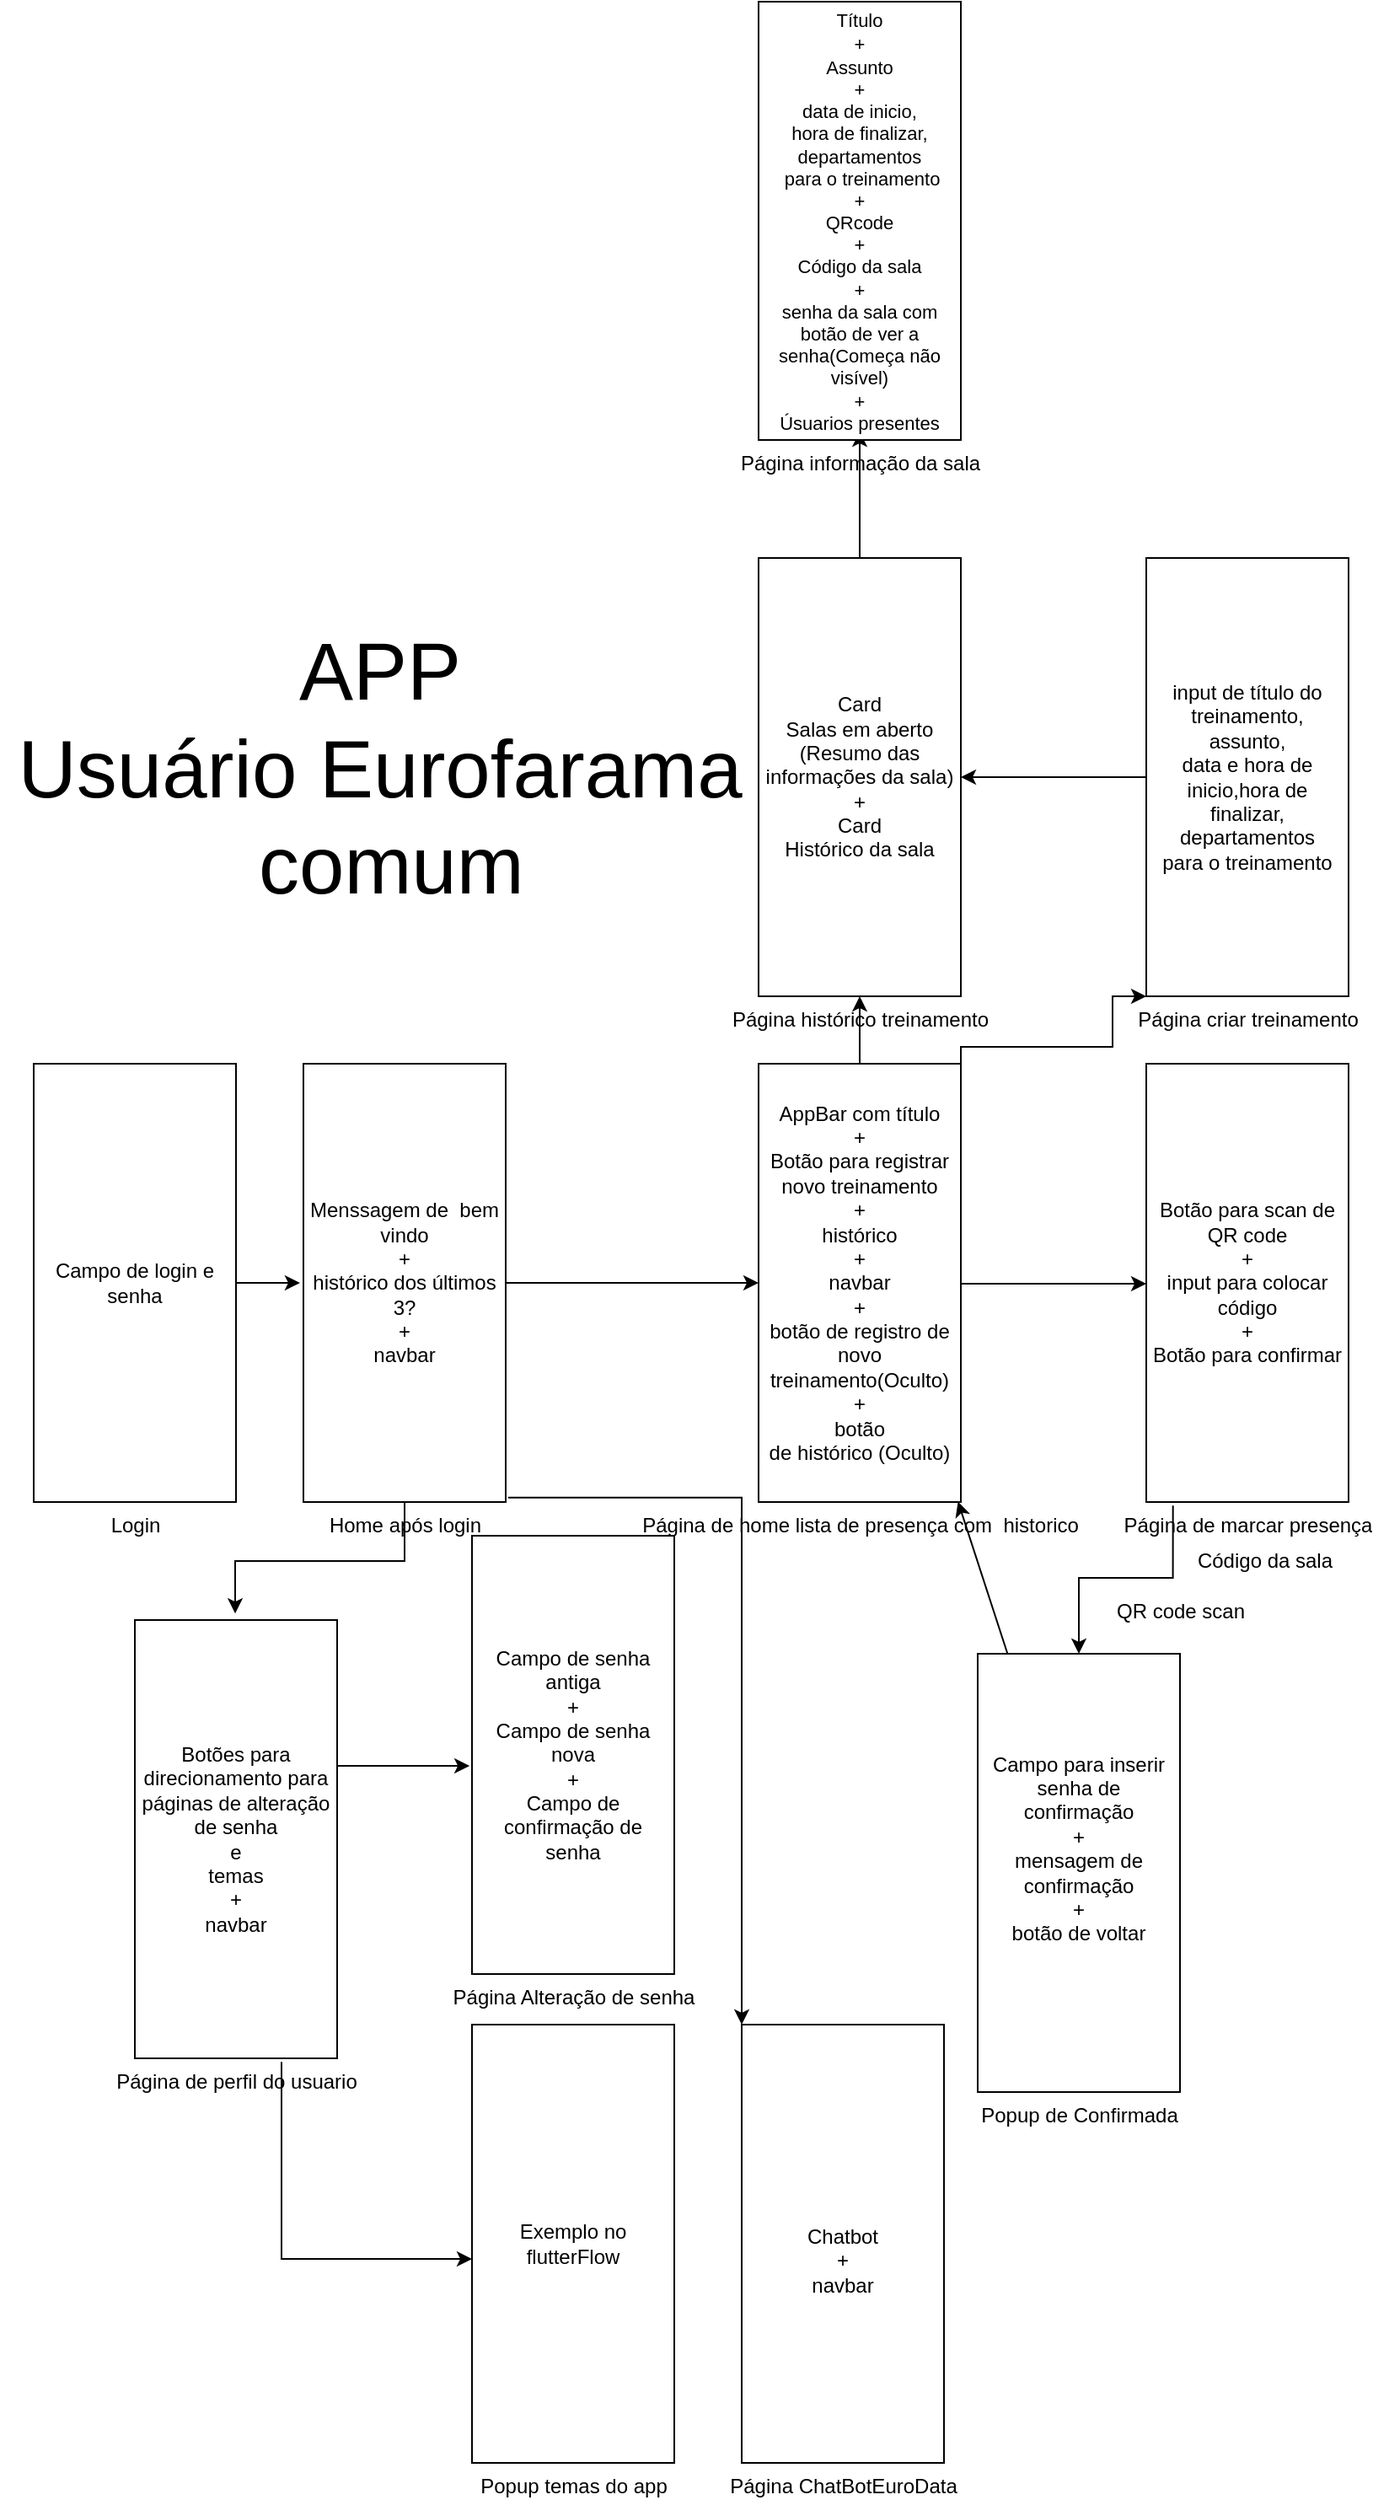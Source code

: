 <mxfile version="24.0.4" type="device">
  <diagram name="Página-1" id="r4GVxxchFWbB2l8E2sAq">
    <mxGraphModel dx="1687" dy="2153" grid="1" gridSize="10" guides="1" tooltips="1" connect="1" arrows="1" fold="1" page="1" pageScale="1" pageWidth="827" pageHeight="1169" math="0" shadow="0">
      <root>
        <mxCell id="0" />
        <mxCell id="1" parent="0" />
        <mxCell id="hL7pSaCEQYWKdNEANjCm-2" value="Login" style="verticalLabelPosition=bottom;verticalAlign=top;html=1;shape=mxgraph.basic.rect;fillColor2=none;strokeWidth=1;size=20;indent=5;" parent="1" vertex="1">
          <mxGeometry x="20" y="310" width="120" height="260" as="geometry" />
        </mxCell>
        <mxCell id="hL7pSaCEQYWKdNEANjCm-9" style="edgeStyle=orthogonalEdgeStyle;rounded=0;orthogonalLoop=1;jettySize=auto;html=1;" parent="1" source="hL7pSaCEQYWKdNEANjCm-3" target="hL7pSaCEQYWKdNEANjCm-4" edge="1">
          <mxGeometry relative="1" as="geometry" />
        </mxCell>
        <mxCell id="hL7pSaCEQYWKdNEANjCm-3" value="Home após login" style="verticalLabelPosition=bottom;verticalAlign=top;html=1;shape=mxgraph.basic.rect;fillColor2=none;strokeWidth=1;size=20;indent=5;" parent="1" vertex="1">
          <mxGeometry x="180" y="310" width="120" height="260" as="geometry" />
        </mxCell>
        <mxCell id="hL7pSaCEQYWKdNEANjCm-4" value="Página de home lista de presença com&amp;nbsp; historico" style="verticalLabelPosition=bottom;verticalAlign=top;html=1;shape=mxgraph.basic.rect;fillColor2=none;strokeWidth=1;size=20;indent=5;" parent="1" vertex="1">
          <mxGeometry x="450" y="310" width="120" height="260" as="geometry" />
        </mxCell>
        <mxCell id="hL7pSaCEQYWKdNEANjCm-5" style="edgeStyle=orthogonalEdgeStyle;rounded=0;orthogonalLoop=1;jettySize=auto;html=1;entryX=-0.017;entryY=0.5;entryDx=0;entryDy=0;entryPerimeter=0;" parent="1" source="hL7pSaCEQYWKdNEANjCm-2" target="hL7pSaCEQYWKdNEANjCm-3" edge="1">
          <mxGeometry relative="1" as="geometry" />
        </mxCell>
        <mxCell id="hL7pSaCEQYWKdNEANjCm-6" value="Página ChatBotEuroData" style="verticalLabelPosition=bottom;verticalAlign=top;html=1;shape=mxgraph.basic.rect;fillColor2=none;strokeWidth=1;size=20;indent=5;" parent="1" vertex="1">
          <mxGeometry x="440" y="880" width="120" height="260" as="geometry" />
        </mxCell>
        <mxCell id="hL7pSaCEQYWKdNEANjCm-13" value="Página de marcar presença" style="verticalLabelPosition=bottom;verticalAlign=top;html=1;shape=mxgraph.basic.rect;fillColor2=none;strokeWidth=1;size=20;indent=5;" parent="1" vertex="1">
          <mxGeometry x="680" y="310" width="120" height="260" as="geometry" />
        </mxCell>
        <mxCell id="hL7pSaCEQYWKdNEANjCm-15" style="edgeStyle=orthogonalEdgeStyle;rounded=0;orthogonalLoop=1;jettySize=auto;html=1;entryX=0;entryY=0.502;entryDx=0;entryDy=0;entryPerimeter=0;" parent="1" source="hL7pSaCEQYWKdNEANjCm-4" edge="1">
          <mxGeometry relative="1" as="geometry">
            <mxPoint x="680" y="440.52" as="targetPoint" />
            <Array as="points">
              <mxPoint x="625" y="440" />
            </Array>
          </mxGeometry>
        </mxCell>
        <mxCell id="hL7pSaCEQYWKdNEANjCm-16" value="QR code scan" style="text;html=1;align=center;verticalAlign=middle;resizable=0;points=[];autosize=1;strokeColor=none;fillColor=none;" parent="1" vertex="1">
          <mxGeometry x="650" y="620" width="100" height="30" as="geometry" />
        </mxCell>
        <mxCell id="hL7pSaCEQYWKdNEANjCm-17" value="Código da sala" style="text;html=1;align=center;verticalAlign=middle;resizable=0;points=[];autosize=1;strokeColor=none;fillColor=none;" parent="1" vertex="1">
          <mxGeometry x="700" y="590" width="100" height="30" as="geometry" />
        </mxCell>
        <mxCell id="hL7pSaCEQYWKdNEANjCm-19" style="edgeStyle=orthogonalEdgeStyle;rounded=0;orthogonalLoop=1;jettySize=auto;html=1;exitX=1.012;exitY=0.99;exitDx=0;exitDy=0;exitPerimeter=0;" parent="1" source="iUGA-aDXRRFHm9nJGN5V-4" edge="1">
          <mxGeometry relative="1" as="geometry">
            <mxPoint x="346.04" y="510" as="sourcePoint" />
            <mxPoint x="440" y="880" as="targetPoint" />
            <Array as="points">
              <mxPoint x="440" y="567" />
            </Array>
          </mxGeometry>
        </mxCell>
        <mxCell id="hL7pSaCEQYWKdNEANjCm-21" value="Página de perfil do usuario" style="verticalLabelPosition=bottom;verticalAlign=top;html=1;shape=mxgraph.basic.rect;fillColor2=none;strokeWidth=1;size=20;indent=5;" parent="1" vertex="1">
          <mxGeometry x="80" y="640" width="120" height="260" as="geometry" />
        </mxCell>
        <mxCell id="hL7pSaCEQYWKdNEANjCm-22" style="edgeStyle=orthogonalEdgeStyle;rounded=0;orthogonalLoop=1;jettySize=auto;html=1;entryX=0.496;entryY=-0.015;entryDx=0;entryDy=0;entryPerimeter=0;" parent="1" source="hL7pSaCEQYWKdNEANjCm-3" target="hL7pSaCEQYWKdNEANjCm-21" edge="1">
          <mxGeometry relative="1" as="geometry" />
        </mxCell>
        <mxCell id="hL7pSaCEQYWKdNEANjCm-24" style="edgeStyle=orthogonalEdgeStyle;rounded=0;orthogonalLoop=1;jettySize=auto;html=1;exitX=0.132;exitY=1.008;exitDx=0;exitDy=0;exitPerimeter=0;" parent="1" source="hL7pSaCEQYWKdNEANjCm-13" target="iUGA-aDXRRFHm9nJGN5V-12" edge="1">
          <mxGeometry relative="1" as="geometry">
            <mxPoint x="998.92" y="220.64" as="targetPoint" />
          </mxGeometry>
        </mxCell>
        <mxCell id="hL7pSaCEQYWKdNEANjCm-25" value="Popup de Confirmada" style="verticalLabelPosition=bottom;verticalAlign=top;html=1;shape=mxgraph.basic.rect;fillColor2=none;strokeWidth=1;size=20;indent=5;" parent="1" vertex="1">
          <mxGeometry x="580" y="660" width="120" height="260" as="geometry" />
        </mxCell>
        <mxCell id="hL7pSaCEQYWKdNEANjCm-29" value="Página Alteração de senha" style="verticalLabelPosition=bottom;verticalAlign=top;html=1;shape=mxgraph.basic.rect;fillColor2=none;strokeWidth=1;size=20;indent=5;" parent="1" vertex="1">
          <mxGeometry x="280" y="590" width="120" height="260" as="geometry" />
        </mxCell>
        <mxCell id="hL7pSaCEQYWKdNEANjCm-30" style="edgeStyle=orthogonalEdgeStyle;rounded=0;orthogonalLoop=1;jettySize=auto;html=1;entryX=-0.012;entryY=0.525;entryDx=0;entryDy=0;entryPerimeter=0;" parent="1" source="hL7pSaCEQYWKdNEANjCm-21" target="hL7pSaCEQYWKdNEANjCm-29" edge="1">
          <mxGeometry relative="1" as="geometry">
            <Array as="points">
              <mxPoint x="240" y="727" />
            </Array>
          </mxGeometry>
        </mxCell>
        <mxCell id="hL7pSaCEQYWKdNEANjCm-31" value="Popup temas do app" style="verticalLabelPosition=bottom;verticalAlign=top;html=1;shape=mxgraph.basic.rect;fillColor2=none;strokeWidth=1;size=20;indent=5;" parent="1" vertex="1">
          <mxGeometry x="280" y="880" width="120" height="260" as="geometry" />
        </mxCell>
        <mxCell id="hL7pSaCEQYWKdNEANjCm-32" style="edgeStyle=orthogonalEdgeStyle;rounded=0;orthogonalLoop=1;jettySize=auto;html=1;exitX=0.725;exitY=1.008;exitDx=0;exitDy=0;exitPerimeter=0;" parent="1" source="hL7pSaCEQYWKdNEANjCm-21" target="hL7pSaCEQYWKdNEANjCm-31" edge="1">
          <mxGeometry relative="1" as="geometry">
            <Array as="points">
              <mxPoint x="167" y="1019" />
            </Array>
          </mxGeometry>
        </mxCell>
        <mxCell id="hL7pSaCEQYWKdNEANjCm-33" value="&lt;font style=&quot;font-size: 48px;&quot;&gt;APP&lt;br&gt;Usuário Eurofarama&lt;/font&gt;&lt;div&gt;&lt;font style=&quot;font-size: 48px;&quot;&gt;&amp;nbsp;comum&lt;/font&gt;&lt;/div&gt;" style="text;html=1;align=center;verticalAlign=middle;resizable=0;points=[];autosize=1;strokeColor=none;fillColor=none;" parent="1" vertex="1">
          <mxGeometry y="40" width="450" height="190" as="geometry" />
        </mxCell>
        <mxCell id="iUGA-aDXRRFHm9nJGN5V-2" value="Campo de login e senha" style="text;html=1;align=center;verticalAlign=middle;whiteSpace=wrap;rounded=0;" vertex="1" parent="1">
          <mxGeometry x="20" y="310" width="120" height="260" as="geometry" />
        </mxCell>
        <mxCell id="iUGA-aDXRRFHm9nJGN5V-4" value="Menssagem de&amp;nbsp; bem vindo&lt;br&gt;+&lt;br&gt;histórico dos últimos 3?&lt;br&gt;+&lt;br&gt;navbar" style="text;html=1;align=center;verticalAlign=middle;whiteSpace=wrap;rounded=0;" vertex="1" parent="1">
          <mxGeometry x="180" y="310" width="120" height="260" as="geometry" />
        </mxCell>
        <mxCell id="iUGA-aDXRRFHm9nJGN5V-5" value="Botões para direcionamento para páginas de alteração de senha&lt;div&gt;e&lt;/div&gt;&lt;div&gt;temas&lt;br&gt;+&lt;div&gt;navbar&lt;/div&gt;&lt;/div&gt;" style="text;html=1;align=center;verticalAlign=middle;whiteSpace=wrap;rounded=0;" vertex="1" parent="1">
          <mxGeometry x="80" y="640" width="120" height="260" as="geometry" />
        </mxCell>
        <mxCell id="iUGA-aDXRRFHm9nJGN5V-6" value="Campo de senha antiga&lt;br&gt;+&lt;br&gt;Campo de senha nova&lt;br&gt;+&lt;br&gt;Campo de confirmação de senha" style="text;html=1;align=center;verticalAlign=middle;whiteSpace=wrap;rounded=0;" vertex="1" parent="1">
          <mxGeometry x="280" y="590" width="120" height="260" as="geometry" />
        </mxCell>
        <mxCell id="iUGA-aDXRRFHm9nJGN5V-7" value="Exemplo no flutterFlow" style="text;html=1;align=center;verticalAlign=middle;whiteSpace=wrap;rounded=0;" vertex="1" parent="1">
          <mxGeometry x="280" y="880" width="120" height="260" as="geometry" />
        </mxCell>
        <mxCell id="iUGA-aDXRRFHm9nJGN5V-8" value="Chatbot&lt;br&gt;+&lt;div&gt;navbar&lt;/div&gt;" style="text;html=1;align=center;verticalAlign=middle;whiteSpace=wrap;rounded=0;" vertex="1" parent="1">
          <mxGeometry x="440" y="890" width="120" height="260" as="geometry" />
        </mxCell>
        <mxCell id="iUGA-aDXRRFHm9nJGN5V-23" style="edgeStyle=orthogonalEdgeStyle;rounded=0;orthogonalLoop=1;jettySize=auto;html=1;entryX=0;entryY=1;entryDx=0;entryDy=0;exitX=1;exitY=0;exitDx=0;exitDy=0;entryPerimeter=0;" edge="1" parent="1" source="iUGA-aDXRRFHm9nJGN5V-9" target="iUGA-aDXRRFHm9nJGN5V-16">
          <mxGeometry relative="1" as="geometry">
            <mxPoint x="560" y="300" as="sourcePoint" />
            <Array as="points">
              <mxPoint x="570" y="300" />
              <mxPoint x="660" y="300" />
              <mxPoint x="660" y="270" />
            </Array>
          </mxGeometry>
        </mxCell>
        <mxCell id="iUGA-aDXRRFHm9nJGN5V-27" style="edgeStyle=orthogonalEdgeStyle;rounded=0;orthogonalLoop=1;jettySize=auto;html=1;exitX=0.5;exitY=0;exitDx=0;exitDy=0;entryX=0.5;entryY=1;entryDx=0;entryDy=0;" edge="1" parent="1" source="iUGA-aDXRRFHm9nJGN5V-9" target="iUGA-aDXRRFHm9nJGN5V-25">
          <mxGeometry relative="1" as="geometry" />
        </mxCell>
        <mxCell id="iUGA-aDXRRFHm9nJGN5V-9" value="AppBar com título&lt;br&gt;+&lt;br&gt;Botão para registrar novo treinamento&lt;br&gt;+&lt;br&gt;histórico&lt;br&gt;+&lt;div&gt;navbar&lt;/div&gt;&lt;div&gt;+&lt;/div&gt;&lt;div&gt;botão de registro de novo treinamento(Oculto)&lt;br&gt;+&lt;/div&gt;&lt;div&gt;botão de&amp;nbsp;&lt;span style=&quot;text-wrap: nowrap; background-color: initial;&quot;&gt;histórico&lt;/span&gt;&lt;span style=&quot;text-wrap: nowrap; background-color: initial;&quot;&gt;&amp;nbsp;(Oculto)&lt;/span&gt;&lt;/div&gt;" style="text;html=1;align=center;verticalAlign=middle;whiteSpace=wrap;rounded=0;" vertex="1" parent="1">
          <mxGeometry x="450" y="310" width="120" height="260" as="geometry" />
        </mxCell>
        <mxCell id="iUGA-aDXRRFHm9nJGN5V-11" value="&lt;div&gt;Botão para scan de QR code&lt;br&gt;+&lt;/div&gt;&lt;div&gt;input para colocar código&lt;/div&gt;+&lt;div&gt;Botão para confirmar&lt;/div&gt;" style="text;html=1;align=center;verticalAlign=middle;whiteSpace=wrap;rounded=0;" vertex="1" parent="1">
          <mxGeometry x="680" y="310" width="120" height="260" as="geometry" />
        </mxCell>
        <mxCell id="iUGA-aDXRRFHm9nJGN5V-12" value="Campo para inserir senha de confirmação&lt;div&gt;+&lt;/div&gt;&lt;div&gt;mensagem de confirmação&lt;br&gt;+&lt;br&gt;botão de voltar&lt;br&gt;&lt;div&gt;&lt;span style=&quot;color: rgba(0, 0, 0, 0); font-family: monospace; font-size: 0px; text-align: start; text-wrap: nowrap;&quot;&gt;%3CmxGraphModel%3E%3Croot%3E%3CmxCell%20id%3D%220%22%2F%3E%3CmxCell%20id%3D%221%22%20parent%3D%220%22%2F%3E%3CmxCell%20id%3D%222%22%20value%3D%22Campo%20para%20inserir%20senha%20de%20confirma%C3%A7%C3%A3o%22%20style%3D%22text%3Bhtml%3D1%3Balign%3Dcenter%3BverticalAlign%3Dmiddle%3BwhiteSpace%3Dwrap%3Brounded%3D0%3B%22%20vertex%3D%221%22%20parent%3D%221%22%3E%3CmxGeometry%20x%3D%22680%22%20y%3D%22440%22%20width%3D%22120%22%20height%3D%22260%22%20as%3D%22geometry%22%2F%3E%3C%2FmxCell%3E%3C%2Froot%3E%3C%2FmxGraphModel%3E&lt;/span&gt;&lt;br&gt;&lt;span style=&quot;color: rgba(0, 0, 0, 0); font-family: monospace; font-size: 0px; text-align: start; text-wrap: nowrap;&quot;&gt;%3CmxGraphModel%3E%3Croot%3E%3CmxCell%20id%3D%220%22%2F%3E%3CmxCell%20id%3D%221%22%20parent%3D%220%22%2F%3E%3CmxCell%20id%3D%222%22%20value%3D%22Campo%20para%20inserir%20senha%20de%20confirma%C3%A7%C3%A3o%22%20style%3D%22text%3Bhtml%3D1%3Balign%3Dcenter%3BverticalAlign%3Dmiddle%3BwhiteSpace%3Dwrap%3Brounded%3D0%3B%22%20vertex%3D%221%22%20parent%3D%221%22%3E%3CmxGeometry%20x%3D%22680%22%20y%3D%22440%22%20width%3D%22120%22%20height%3D%22260%22%20as%3D%22geometry%22%2F%3E%3C%2FmxCell%3E%3C%2Froot%3E%3C%2FmxGraphModel%3E&lt;/span&gt;&lt;/div&gt;&lt;/div&gt;" style="text;html=1;align=center;verticalAlign=middle;whiteSpace=wrap;rounded=0;" vertex="1" parent="1">
          <mxGeometry x="580" y="660" width="120" height="260" as="geometry" />
        </mxCell>
        <mxCell id="iUGA-aDXRRFHm9nJGN5V-15" value="" style="endArrow=classic;html=1;rounded=0;entryX=0.986;entryY=0.999;entryDx=0;entryDy=0;entryPerimeter=0;" edge="1" parent="1" source="iUGA-aDXRRFHm9nJGN5V-12" target="hL7pSaCEQYWKdNEANjCm-4">
          <mxGeometry width="50" height="50" relative="1" as="geometry">
            <mxPoint x="540" y="440" as="sourcePoint" />
            <mxPoint x="590" y="390" as="targetPoint" />
          </mxGeometry>
        </mxCell>
        <mxCell id="iUGA-aDXRRFHm9nJGN5V-16" value="Página criar treinamento" style="verticalLabelPosition=bottom;verticalAlign=top;html=1;shape=mxgraph.basic.rect;fillColor2=none;strokeWidth=1;size=20;indent=5;" vertex="1" parent="1">
          <mxGeometry x="680" y="10" width="120" height="260" as="geometry" />
        </mxCell>
        <mxCell id="iUGA-aDXRRFHm9nJGN5V-26" style="edgeStyle=orthogonalEdgeStyle;rounded=0;orthogonalLoop=1;jettySize=auto;html=1;entryX=1;entryY=0.5;entryDx=0;entryDy=0;" edge="1" parent="1" source="iUGA-aDXRRFHm9nJGN5V-19" target="iUGA-aDXRRFHm9nJGN5V-25">
          <mxGeometry relative="1" as="geometry" />
        </mxCell>
        <mxCell id="iUGA-aDXRRFHm9nJGN5V-19" value="input de título do treinamento,&lt;div&gt;&lt;span style=&quot;background-color: initial;&quot;&gt;assunto,&lt;/span&gt;&lt;div&gt;&lt;span style=&quot;background-color: initial;&quot;&gt;data e hora de inicio,hora de finalizar,&lt;/span&gt;&lt;/div&gt;&lt;div&gt;&lt;span style=&quot;background-color: initial;&quot;&gt;departamentos&lt;/span&gt;&lt;/div&gt;&lt;div&gt;&lt;span style=&quot;background-color: initial;&quot;&gt;&amp;nbsp;para o treinamento&amp;nbsp;&lt;/span&gt;&lt;/div&gt;&lt;/div&gt;" style="text;html=1;align=center;verticalAlign=middle;whiteSpace=wrap;rounded=0;" vertex="1" parent="1">
          <mxGeometry x="680" y="10" width="120" height="260" as="geometry" />
        </mxCell>
        <mxCell id="iUGA-aDXRRFHm9nJGN5V-24" value="Página histórico treinamento" style="verticalLabelPosition=bottom;verticalAlign=top;html=1;shape=mxgraph.basic.rect;fillColor2=none;strokeWidth=1;size=20;indent=5;" vertex="1" parent="1">
          <mxGeometry x="450" y="10" width="120" height="260" as="geometry" />
        </mxCell>
        <mxCell id="iUGA-aDXRRFHm9nJGN5V-31" style="edgeStyle=orthogonalEdgeStyle;rounded=0;orthogonalLoop=1;jettySize=auto;html=1;exitX=0.5;exitY=0;exitDx=0;exitDy=0;entryX=0.5;entryY=1;entryDx=0;entryDy=0;" edge="1" parent="1" source="iUGA-aDXRRFHm9nJGN5V-25" target="iUGA-aDXRRFHm9nJGN5V-30">
          <mxGeometry relative="1" as="geometry" />
        </mxCell>
        <mxCell id="iUGA-aDXRRFHm9nJGN5V-25" value="&lt;div&gt;Card&lt;br&gt;Salas em aberto&lt;/div&gt;&lt;div&gt;(Resumo das informações da sala)&lt;br&gt;+&lt;/div&gt;&lt;div&gt;Card&lt;br&gt;&lt;/div&gt;Histórico da sala" style="text;html=1;align=center;verticalAlign=middle;whiteSpace=wrap;rounded=0;" vertex="1" parent="1">
          <mxGeometry x="450" y="10" width="120" height="260" as="geometry" />
        </mxCell>
        <mxCell id="iUGA-aDXRRFHm9nJGN5V-29" value="Página informação da sala" style="verticalLabelPosition=bottom;verticalAlign=top;html=1;shape=mxgraph.basic.rect;fillColor2=none;strokeWidth=1;size=20;indent=5;" vertex="1" parent="1">
          <mxGeometry x="450" y="-320" width="120" height="260" as="geometry" />
        </mxCell>
        <mxCell id="iUGA-aDXRRFHm9nJGN5V-30" value="&lt;font style=&quot;font-size: 11px;&quot;&gt;Título&lt;br&gt;+&lt;/font&gt;&lt;div style=&quot;font-size: 11px;&quot;&gt;&lt;font style=&quot;font-size: 11px;&quot;&gt;Assunto&lt;/font&gt;&lt;div&gt;&lt;font style=&quot;font-size: 11px;&quot;&gt;+&lt;/font&gt;&lt;/div&gt;&lt;div&gt;&lt;div&gt;&lt;span style=&quot;background-color: initial;&quot;&gt;&lt;font style=&quot;font-size: 11px;&quot;&gt;data de inicio,&lt;/font&gt;&lt;/span&gt;&lt;/div&gt;&lt;div&gt;&lt;span style=&quot;background-color: initial;&quot;&gt;&lt;font style=&quot;font-size: 11px;&quot;&gt;hora de finalizar,&lt;/font&gt;&lt;/span&gt;&lt;/div&gt;&lt;div&gt;&lt;span style=&quot;background-color: initial;&quot;&gt;&lt;font style=&quot;font-size: 11px;&quot;&gt;departamentos&lt;/font&gt;&lt;/span&gt;&lt;/div&gt;&lt;div&gt;&lt;span style=&quot;background-color: initial;&quot;&gt;&lt;font style=&quot;font-size: 11px;&quot;&gt;&amp;nbsp;para o treinamento&lt;/font&gt;&lt;/span&gt;&lt;/div&gt;&lt;font style=&quot;font-size: 11px;&quot;&gt;+&lt;/font&gt;&lt;div&gt;&lt;/div&gt;&lt;/div&gt;&lt;/div&gt;&lt;div style=&quot;font-size: 11px;&quot;&gt;&lt;font style=&quot;font-size: 11px;&quot;&gt;QRcode&lt;/font&gt;&lt;/div&gt;&lt;div style=&quot;font-size: 11px;&quot;&gt;&lt;font style=&quot;font-size: 11px;&quot;&gt;+&lt;br&gt;Código da sala&lt;/font&gt;&lt;/div&gt;&lt;div style=&quot;font-size: 11px;&quot;&gt;&lt;font style=&quot;font-size: 11px;&quot;&gt;+&lt;/font&gt;&lt;/div&gt;&lt;div style=&quot;font-size: 11px;&quot;&gt;&lt;font style=&quot;font-size: 11px;&quot;&gt;senha da sala com botão de ver a senha(Começa não visível)&lt;/font&gt;&lt;/div&gt;&lt;div style=&quot;font-size: 11px;&quot;&gt;&lt;font style=&quot;font-size: 11px;&quot;&gt;+&lt;br&gt;Úsuarios presentes&lt;/font&gt;&lt;/div&gt;" style="text;html=1;align=center;verticalAlign=middle;whiteSpace=wrap;rounded=0;" vertex="1" parent="1">
          <mxGeometry x="450" y="-315" width="120" height="250" as="geometry" />
        </mxCell>
      </root>
    </mxGraphModel>
  </diagram>
</mxfile>
